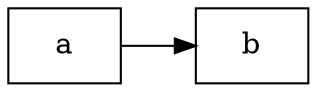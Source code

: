 digraph "borrow-arrow" {
	edge [ style = solid; color = black; ]
        node [ shape = box; ]
        rankdir = "LR";
        "a" -> "b";
}
